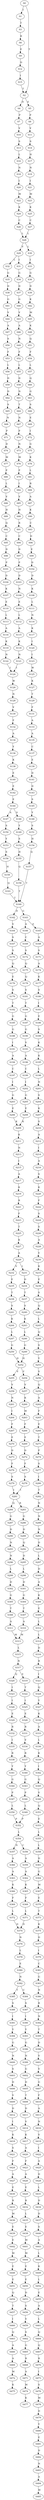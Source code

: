 strict digraph  {
	S0 -> S1 [ label = I ];
	S0 -> S2 [ label = T ];
	S1 -> S3 [ label = T ];
	S2 -> S4 [ label = D ];
	S2 -> S5 [ label = E ];
	S3 -> S6 [ label = R ];
	S4 -> S7 [ label = P ];
	S5 -> S8 [ label = P ];
	S6 -> S9 [ label = E ];
	S7 -> S10 [ label = V ];
	S8 -> S11 [ label = V ];
	S9 -> S12 [ label = D ];
	S10 -> S13 [ label = S ];
	S11 -> S14 [ label = S ];
	S12 -> S15 [ label = I ];
	S13 -> S16 [ label = L ];
	S14 -> S17 [ label = H ];
	S15 -> S2 [ label = T ];
	S16 -> S18 [ label = N ];
	S17 -> S19 [ label = N ];
	S18 -> S20 [ label = I ];
	S19 -> S21 [ label = I ];
	S20 -> S22 [ label = M ];
	S21 -> S23 [ label = M ];
	S22 -> S24 [ label = K ];
	S23 -> S25 [ label = K ];
	S24 -> S26 [ label = C ];
	S25 -> S27 [ label = C ];
	S26 -> S28 [ label = L ];
	S27 -> S28 [ label = L ];
	S28 -> S29 [ label = V ];
	S28 -> S30 [ label = L ];
	S29 -> S31 [ label = I ];
	S29 -> S32 [ label = L ];
	S30 -> S33 [ label = I ];
	S31 -> S34 [ label = G ];
	S32 -> S35 [ label = G ];
	S33 -> S36 [ label = G ];
	S34 -> S37 [ label = D ];
	S35 -> S38 [ label = D ];
	S36 -> S39 [ label = D ];
	S37 -> S40 [ label = G ];
	S38 -> S41 [ label = G ];
	S39 -> S42 [ label = K ];
	S40 -> S43 [ label = V ];
	S41 -> S44 [ label = V ];
	S42 -> S45 [ label = M ];
	S43 -> S46 [ label = A ];
	S44 -> S47 [ label = A ];
	S45 -> S48 [ label = K ];
	S46 -> S49 [ label = N ];
	S47 -> S50 [ label = S ];
	S48 -> S51 [ label = Q ];
	S49 -> S52 [ label = F ];
	S50 -> S53 [ label = F ];
	S51 -> S54 [ label = F ];
	S52 -> S55 [ label = L ];
	S53 -> S56 [ label = L ];
	S54 -> S57 [ label = L ];
	S55 -> S58 [ label = D ];
	S56 -> S59 [ label = D ];
	S57 -> S60 [ label = Q ];
	S58 -> S61 [ label = N ];
	S59 -> S62 [ label = D ];
	S60 -> S63 [ label = G ];
	S61 -> S64 [ label = T ];
	S62 -> S65 [ label = S ];
	S63 -> S66 [ label = S ];
	S64 -> S67 [ label = N ];
	S65 -> S68 [ label = N ];
	S66 -> S69 [ label = E ];
	S67 -> S70 [ label = P ];
	S68 -> S71 [ label = P ];
	S69 -> S72 [ label = I ];
	S70 -> S73 [ label = N ];
	S71 -> S74 [ label = D ];
	S72 -> S75 [ label = G ];
	S73 -> S76 [ label = M ];
	S74 -> S77 [ label = M ];
	S75 -> S78 [ label = K ];
	S76 -> S79 [ label = P ];
	S77 -> S80 [ label = P ];
	S78 -> S81 [ label = L ];
	S79 -> S82 [ label = I ];
	S80 -> S83 [ label = L ];
	S81 -> S84 [ label = R ];
	S82 -> S85 [ label = V ];
	S83 -> S86 [ label = V ];
	S84 -> S87 [ label = A ];
	S85 -> S88 [ label = H ];
	S86 -> S89 [ label = H ];
	S87 -> S90 [ label = K ];
	S88 -> S91 [ label = R ];
	S89 -> S92 [ label = Q ];
	S90 -> S93 [ label = C ];
	S91 -> S94 [ label = C ];
	S92 -> S95 [ label = C ];
	S93 -> S96 [ label = D ];
	S94 -> S97 [ label = D ];
	S95 -> S98 [ label = D ];
	S96 -> S99 [ label = E ];
	S97 -> S100 [ label = P ];
	S98 -> S101 [ label = P ];
	S99 -> S102 [ label = D ];
	S100 -> S103 [ label = D ];
	S101 -> S104 [ label = D ];
	S102 -> S105 [ label = D ];
	S103 -> S106 [ label = N ];
	S104 -> S107 [ label = K ];
	S105 -> S108 [ label = K ];
	S106 -> S109 [ label = E ];
	S107 -> S110 [ label = E ];
	S108 -> S111 [ label = L ];
	S109 -> S112 [ label = L ];
	S110 -> S113 [ label = L ];
	S111 -> S114 [ label = N ];
	S112 -> S115 [ label = A ];
	S113 -> S116 [ label = A ];
	S114 -> S117 [ label = K ];
	S115 -> S118 [ label = K ];
	S116 -> S119 [ label = K ];
	S117 -> S120 [ label = I ];
	S118 -> S121 [ label = N ];
	S119 -> S122 [ label = N ];
	S120 -> S123 [ label = I ];
	S121 -> S124 [ label = I ];
	S122 -> S124 [ label = I ];
	S123 -> S125 [ label = W ];
	S124 -> S126 [ label = W ];
	S125 -> S127 [ label = K ];
	S126 -> S128 [ label = N ];
	S127 -> S129 [ label = T ];
	S128 -> S130 [ label = V ];
	S129 -> S131 [ label = F ];
	S130 -> S132 [ label = F ];
	S131 -> S133 [ label = A ];
	S132 -> S134 [ label = A ];
	S133 -> S135 [ label = A ];
	S134 -> S136 [ label = Y ];
	S135 -> S137 [ label = C ];
	S136 -> S138 [ label = K ];
	S137 -> S139 [ label = E ];
	S138 -> S140 [ label = E ];
	S139 -> S141 [ label = D ];
	S140 -> S142 [ label = E ];
	S141 -> S143 [ label = D ];
	S142 -> S144 [ label = E ];
	S143 -> S145 [ label = S ];
	S144 -> S146 [ label = S ];
	S144 -> S147 [ label = A ];
	S145 -> S148 [ label = Y ];
	S146 -> S149 [ label = Y ];
	S147 -> S150 [ label = S ];
	S148 -> S151 [ label = S ];
	S149 -> S152 [ label = S ];
	S150 -> S153 [ label = Y ];
	S151 -> S154 [ label = H ];
	S152 -> S155 [ label = H ];
	S153 -> S156 [ label = S ];
	S154 -> S157 [ label = Q ];
	S155 -> S158 [ label = Q ];
	S156 -> S159 [ label = H ];
	S157 -> S160 [ label = T ];
	S158 -> S160 [ label = T ];
	S159 -> S161 [ label = Q ];
	S160 -> S162 [ label = D ];
	S160 -> S163 [ label = G ];
	S161 -> S160 [ label = T ];
	S162 -> S164 [ label = V ];
	S163 -> S165 [ label = E ];
	S163 -> S166 [ label = A ];
	S164 -> S167 [ label = S ];
	S165 -> S168 [ label = A ];
	S166 -> S169 [ label = C ];
	S167 -> S170 [ label = S ];
	S168 -> S171 [ label = S ];
	S169 -> S172 [ label = S ];
	S170 -> S173 [ label = Q ];
	S171 -> S174 [ label = A ];
	S172 -> S175 [ label = Q ];
	S173 -> S176 [ label = E ];
	S174 -> S177 [ label = K ];
	S175 -> S178 [ label = Q ];
	S176 -> S179 [ label = S ];
	S177 -> S180 [ label = S ];
	S178 -> S181 [ label = S ];
	S179 -> S182 [ label = T ];
	S180 -> S183 [ label = I ];
	S181 -> S184 [ label = T ];
	S182 -> S185 [ label = G ];
	S183 -> S186 [ label = E ];
	S184 -> S187 [ label = G ];
	S185 -> S188 [ label = G ];
	S186 -> S189 [ label = S ];
	S187 -> S190 [ label = G ];
	S188 -> S191 [ label = I ];
	S189 -> S192 [ label = K ];
	S190 -> S193 [ label = V ];
	S191 -> S194 [ label = A ];
	S192 -> S195 [ label = K ];
	S193 -> S196 [ label = A ];
	S194 -> S197 [ label = C ];
	S195 -> S198 [ label = L ];
	S196 -> S199 [ label = C ];
	S197 -> S200 [ label = I ];
	S198 -> S201 [ label = N ];
	S199 -> S202 [ label = I ];
	S200 -> S203 [ label = G ];
	S201 -> S204 [ label = S ];
	S202 -> S205 [ label = G ];
	S203 -> S206 [ label = E ];
	S204 -> S207 [ label = K ];
	S205 -> S208 [ label = E ];
	S206 -> S209 [ label = K ];
	S207 -> S210 [ label = S ];
	S208 -> S209 [ label = K ];
	S209 -> S211 [ label = K ];
	S210 -> S212 [ label = A ];
	S211 -> S213 [ label = N ];
	S212 -> S214 [ label = I ];
	S213 -> S215 [ label = I ];
	S214 -> S216 [ label = A ];
	S215 -> S217 [ label = A ];
	S216 -> S218 [ label = S ];
	S217 -> S219 [ label = K ];
	S218 -> S220 [ label = K ];
	S219 -> S221 [ label = R ];
	S220 -> S222 [ label = F ];
	S221 -> S223 [ label = F ];
	S222 -> S224 [ label = S ];
	S223 -> S225 [ label = T ];
	S224 -> S226 [ label = S ];
	S225 -> S227 [ label = K ];
	S226 -> S228 [ label = A ];
	S227 -> S229 [ label = A ];
	S228 -> S230 [ label = Y ];
	S229 -> S231 [ label = I ];
	S229 -> S232 [ label = V ];
	S230 -> S233 [ label = K ];
	S231 -> S234 [ label = D ];
	S232 -> S235 [ label = E ];
	S233 -> S236 [ label = E ];
	S234 -> S237 [ label = T ];
	S235 -> S238 [ label = T ];
	S236 -> S239 [ label = S ];
	S237 -> S240 [ label = S ];
	S238 -> S241 [ label = S ];
	S239 -> S242 [ label = Q ];
	S240 -> S243 [ label = K ];
	S241 -> S244 [ label = K ];
	S242 -> S245 [ label = L ];
	S243 -> S246 [ label = L ];
	S244 -> S247 [ label = L ];
	S245 -> S248 [ label = Q ];
	S246 -> S249 [ label = G ];
	S247 -> S250 [ label = G ];
	S248 -> S251 [ label = S ];
	S249 -> S252 [ label = H ];
	S250 -> S252 [ label = H ];
	S251 -> S253 [ label = Y ];
	S252 -> S254 [ label = F ];
	S252 -> S255 [ label = V ];
	S253 -> S256 [ label = V ];
	S254 -> S257 [ label = V ];
	S255 -> S258 [ label = V ];
	S256 -> S259 [ label = Q ];
	S257 -> S260 [ label = K ];
	S258 -> S261 [ label = N ];
	S259 -> S262 [ label = A ];
	S260 -> S263 [ label = M ];
	S261 -> S264 [ label = I ];
	S262 -> S265 [ label = F ];
	S263 -> S266 [ label = F ];
	S264 -> S267 [ label = F ];
	S265 -> S268 [ label = E ];
	S266 -> S269 [ label = E ];
	S267 -> S270 [ label = E ];
	S268 -> S271 [ label = T ];
	S269 -> S272 [ label = D ];
	S270 -> S273 [ label = D ];
	S271 -> S274 [ label = P ];
	S272 -> S275 [ label = F ];
	S273 -> S276 [ label = F ];
	S274 -> S277 [ label = S ];
	S275 -> S278 [ label = S ];
	S276 -> S279 [ label = S ];
	S277 -> S280 [ label = I ];
	S278 -> S281 [ label = I ];
	S279 -> S281 [ label = I ];
	S280 -> S282 [ label = T ];
	S281 -> S283 [ label = R ];
	S281 -> S284 [ label = Q ];
	S282 -> S285 [ label = N ];
	S283 -> S286 [ label = G ];
	S284 -> S287 [ label = G ];
	S285 -> S288 [ label = N ];
	S286 -> S289 [ label = D ];
	S287 -> S290 [ label = D ];
	S288 -> S291 [ label = N ];
	S289 -> S292 [ label = Q ];
	S290 -> S293 [ label = N ];
	S291 -> S294 [ label = D ];
	S292 -> S295 [ label = D ];
	S293 -> S296 [ label = N ];
	S294 -> S297 [ label = L ];
	S295 -> S298 [ label = L ];
	S296 -> S299 [ label = L ];
	S297 -> S300 [ label = D ];
	S298 -> S301 [ label = D ];
	S299 -> S302 [ label = D ];
	S300 -> S303 [ label = A ];
	S301 -> S304 [ label = G ];
	S302 -> S305 [ label = G ];
	S303 -> S306 [ label = K ];
	S304 -> S307 [ label = T ];
	S305 -> S308 [ label = T ];
	S306 -> S309 [ label = E ];
	S307 -> S310 [ label = A ];
	S308 -> S311 [ label = A ];
	S309 -> S312 [ label = L ];
	S310 -> S313 [ label = M ];
	S311 -> S313 [ label = M ];
	S312 -> S314 [ label = L ];
	S313 -> S315 [ label = L ];
	S314 -> S316 [ label = D ];
	S315 -> S317 [ label = N ];
	S316 -> S318 [ label = R ];
	S317 -> S319 [ label = E ];
	S317 -> S320 [ label = Q ];
	S318 -> S321 [ label = I ];
	S319 -> S322 [ label = T ];
	S320 -> S323 [ label = I ];
	S321 -> S324 [ label = Q ];
	S322 -> S325 [ label = I ];
	S323 -> S326 [ label = I ];
	S324 -> S327 [ label = Y ];
	S325 -> S328 [ label = E ];
	S326 -> S329 [ label = E ];
	S327 -> S330 [ label = K ];
	S328 -> S331 [ label = R ];
	S329 -> S332 [ label = R ];
	S330 -> S333 [ label = A ];
	S331 -> S334 [ label = V ];
	S332 -> S335 [ label = I ];
	S333 -> S336 [ label = L ];
	S334 -> S337 [ label = R ];
	S335 -> S338 [ label = R ];
	S336 -> S339 [ label = K ];
	S337 -> S340 [ label = Y ];
	S338 -> S341 [ label = Y ];
	S339 -> S342 [ label = I ];
	S340 -> S343 [ label = G ];
	S341 -> S344 [ label = G ];
	S342 -> S345 [ label = Q ];
	S343 -> S346 [ label = P ];
	S344 -> S347 [ label = P ];
	S345 -> S348 [ label = V ];
	S346 -> S349 [ label = L ];
	S347 -> S350 [ label = L ];
	S348 -> S351 [ label = Q ];
	S349 -> S352 [ label = P ];
	S350 -> S352 [ label = P ];
	S351 -> S353 [ label = E ];
	S352 -> S354 [ label = L ];
	S353 -> S355 [ label = L ];
	S354 -> S356 [ label = C ];
	S354 -> S357 [ label = N ];
	S355 -> S358 [ label = L ];
	S356 -> S359 [ label = A ];
	S357 -> S360 [ label = A ];
	S358 -> S361 [ label = D ];
	S359 -> S362 [ label = A ];
	S360 -> S363 [ label = A ];
	S361 -> S364 [ label = G ];
	S362 -> S365 [ label = K ];
	S363 -> S366 [ label = K ];
	S364 -> S367 [ label = M ];
	S365 -> S368 [ label = F ];
	S366 -> S369 [ label = F ];
	S367 -> S370 [ label = E ];
	S368 -> S371 [ label = L ];
	S369 -> S372 [ label = L ];
	S370 -> S373 [ label = T ];
	S371 -> S374 [ label = D ];
	S372 -> S374 [ label = D ];
	S373 -> S375 [ label = K ];
	S374 -> S376 [ label = N ];
	S375 -> S377 [ label = D ];
	S376 -> S378 [ label = L ];
	S377 -> S379 [ label = I ];
	S378 -> S380 [ label = E ];
	S379 -> S381 [ label = C ];
	S380 -> S382 [ label = N ];
	S381 -> S383 [ label = G ];
	S382 -> S384 [ label = C ];
	S382 -> S385 [ label = T ];
	S383 -> S386 [ label = N ];
	S384 -> S387 [ label = S ];
	S385 -> S388 [ label = S ];
	S386 -> S389 [ label = R ];
	S387 -> S390 [ label = I ];
	S388 -> S391 [ label = I ];
	S389 -> S392 [ label = N ];
	S390 -> S393 [ label = Y ];
	S391 -> S394 [ label = Y ];
	S392 -> S395 [ label = T ];
	S393 -> S396 [ label = G ];
	S394 -> S397 [ label = G ];
	S395 -> S398 [ label = D ];
	S396 -> S399 [ label = N ];
	S397 -> S400 [ label = N ];
	S398 -> S401 [ label = V ];
	S399 -> S402 [ label = G ];
	S400 -> S403 [ label = S ];
	S401 -> S404 [ label = V ];
	S402 -> S405 [ label = D ];
	S403 -> S406 [ label = D ];
	S404 -> S407 [ label = G ];
	S405 -> S408 [ label = T ];
	S406 -> S409 [ label = V ];
	S407 -> S410 [ label = F ];
	S408 -> S411 [ label = D ];
	S409 -> S412 [ label = D ];
	S410 -> S413 [ label = A ];
	S411 -> S414 [ label = V ];
	S412 -> S415 [ label = I ];
	S413 -> S416 [ label = N ];
	S414 -> S417 [ label = K ];
	S415 -> S418 [ label = K ];
	S416 -> S419 [ label = V ];
	S417 -> S420 [ label = A ];
	S418 -> S421 [ label = S ];
	S419 -> S422 [ label = I ];
	S420 -> S423 [ label = F ];
	S421 -> S424 [ label = F ];
	S422 -> S425 [ label = A ];
	S423 -> S426 [ label = A ];
	S424 -> S427 [ label = A ];
	S425 -> S428 [ label = D ];
	S426 -> S429 [ label = E ];
	S427 -> S430 [ label = E ];
	S428 -> S431 [ label = L ];
	S429 -> S432 [ label = R ];
	S430 -> S433 [ label = R ];
	S431 -> S434 [ label = D ];
	S432 -> S435 [ label = L ];
	S433 -> S436 [ label = M ];
	S434 -> S437 [ label = D ];
	S435 -> S438 [ label = E ];
	S436 -> S439 [ label = E ];
	S437 -> S440 [ label = S ];
	S438 -> S441 [ label = M ];
	S439 -> S442 [ label = E ];
	S440 -> S443 [ label = A ];
	S441 -> S444 [ label = M ];
	S442 -> S445 [ label = M ];
	S443 -> S446 [ label = L ];
	S444 -> S447 [ label = E ];
	S445 -> S448 [ label = E ];
	S446 -> S449 [ label = K ];
	S447 -> S450 [ label = E ];
	S448 -> S451 [ label = E ];
	S449 -> S452 [ label = L ];
	S450 -> S453 [ label = D ];
	S451 -> S454 [ label = Q ];
	S452 -> S455 [ label = E ];
	S453 -> S456 [ label = S ];
	S454 -> S457 [ label = T ];
	S455 -> S458 [ label = A ];
	S456 -> S459 [ label = V ];
	S457 -> S460 [ label = I ];
	S458 -> S461 [ label = L ];
	S459 -> S462 [ label = S ];
	S460 -> S463 [ label = Q ];
	S461 -> S464 [ label = Q ];
	S462 -> S465 [ label = G ];
	S463 -> S466 [ label = A ];
	S464 -> S467 [ label = Q ];
	S465 -> S468 [ label = R ];
	S466 -> S469 [ label = A ];
	S467 -> S470 [ label = R ];
	S468 -> S471 [ label = A ];
	S469 -> S472 [ label = M ];
	S470 -> S473 [ label = I ];
	S471 -> S474 [ label = M ];
	S472 -> S475 [ label = K ];
	S473 -> S476 [ label = S ];
	S474 -> S477 [ label = K ];
	S476 -> S478 [ label = M ];
	S478 -> S479 [ label = D ];
	S479 -> S480 [ label = Y ];
	S480 -> S481 [ label = E ];
	S481 -> S482 [ label = D ];
	S482 -> S483 [ label = N ];
	S483 -> S484 [ label = A ];
	S484 -> S485 [ label = M ];
}
